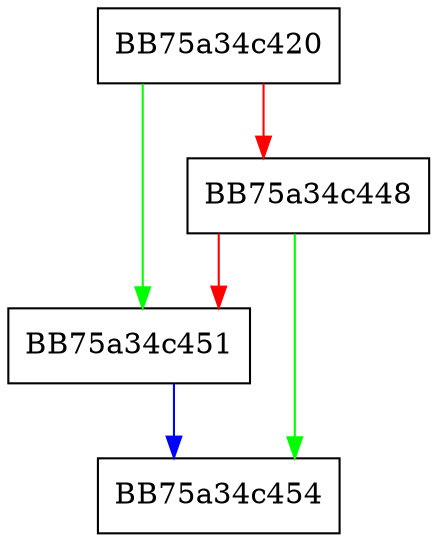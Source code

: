digraph find {
  node [shape="box"];
  graph [splines=ortho];
  BB75a34c420 -> BB75a34c451 [color="green"];
  BB75a34c420 -> BB75a34c448 [color="red"];
  BB75a34c448 -> BB75a34c454 [color="green"];
  BB75a34c448 -> BB75a34c451 [color="red"];
  BB75a34c451 -> BB75a34c454 [color="blue"];
}